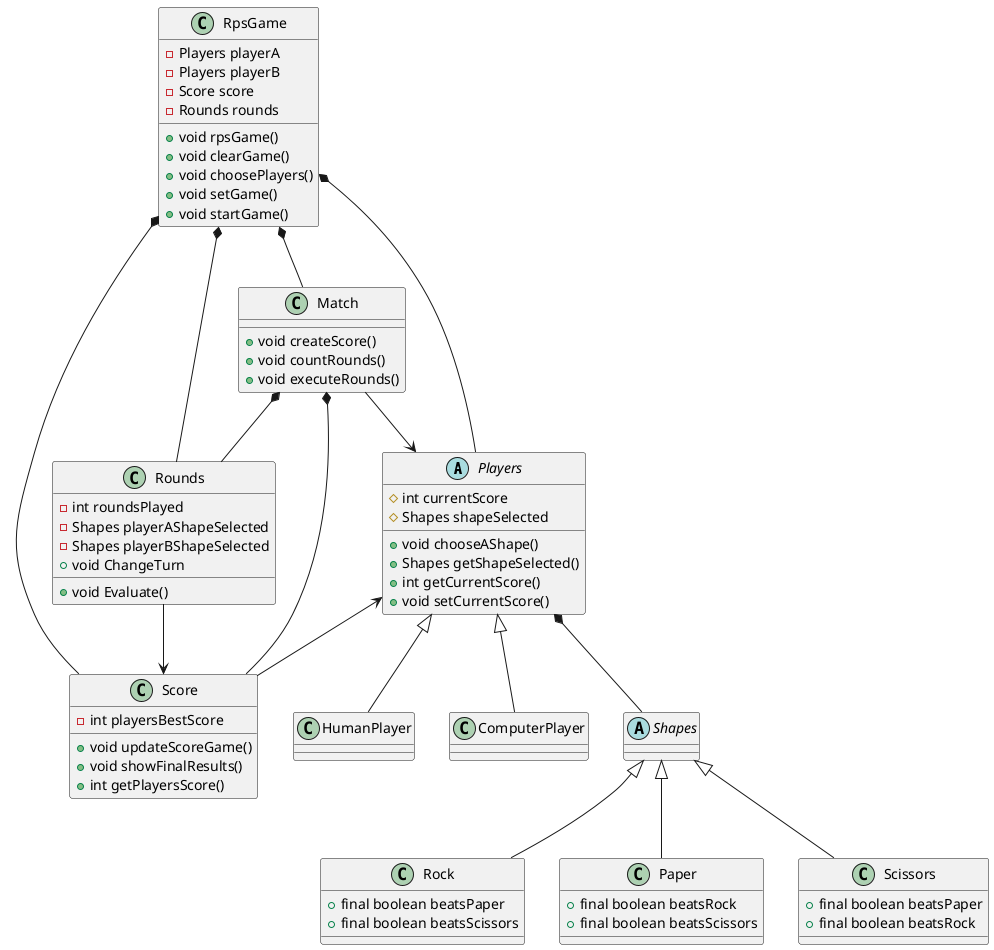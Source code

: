 @startuml ClassDiagram

abstract class Players{
    # int currentScore
    # Shapes shapeSelected

    + void chooseAShape()
    + Shapes getShapeSelected()
    + int getCurrentScore()
    + void setCurrentScore()
}
class HumanPlayer{}
class ComputerPlayer{}
class Score{
    - int playersBestScore

    + void updateScoreGame()
    + void showFinalResults()
    + int getPlayersScore()

}
class Rounds{
    - int roundsPlayed
    - Shapes playerAShapeSelected
    - Shapes playerBShapeSelected
    + void Evaluate()
    + void ChangeTurn
}

class Match{
    + void createScore()
    + void countRounds()
    + void executeRounds()
}

abstract class Shapes{}

class Rock{
    + final boolean beatsPaper
    + final boolean beatsScissors
}
class Paper{
    + final boolean beatsRock
    + final boolean beatsScissors
}
class Scissors{
    + final boolean beatsPaper
    + final boolean beatsRock
}

class RpsGame{            
    - Players playerA
    - Players playerB
    - Score score
    - Rounds rounds 

    + void rpsGame()
    + void clearGame()
    + void choosePlayers()
    + void setGame()
    + void startGame()
}

RpsGame *-- Players
RpsGame *-- Score
RpsGame *-- Rounds
RpsGame *-- Match

Shapes <|-- Rock
Shapes <|-- Paper
Shapes <|-- Scissors

Players *-- Shapes
Match --> Players
Players <|-- HumanPlayer
Players <|-- ComputerPlayer

Score -left-> Players
Rounds --> Score
Match *-- Rounds
Match *-- Score

@enduml